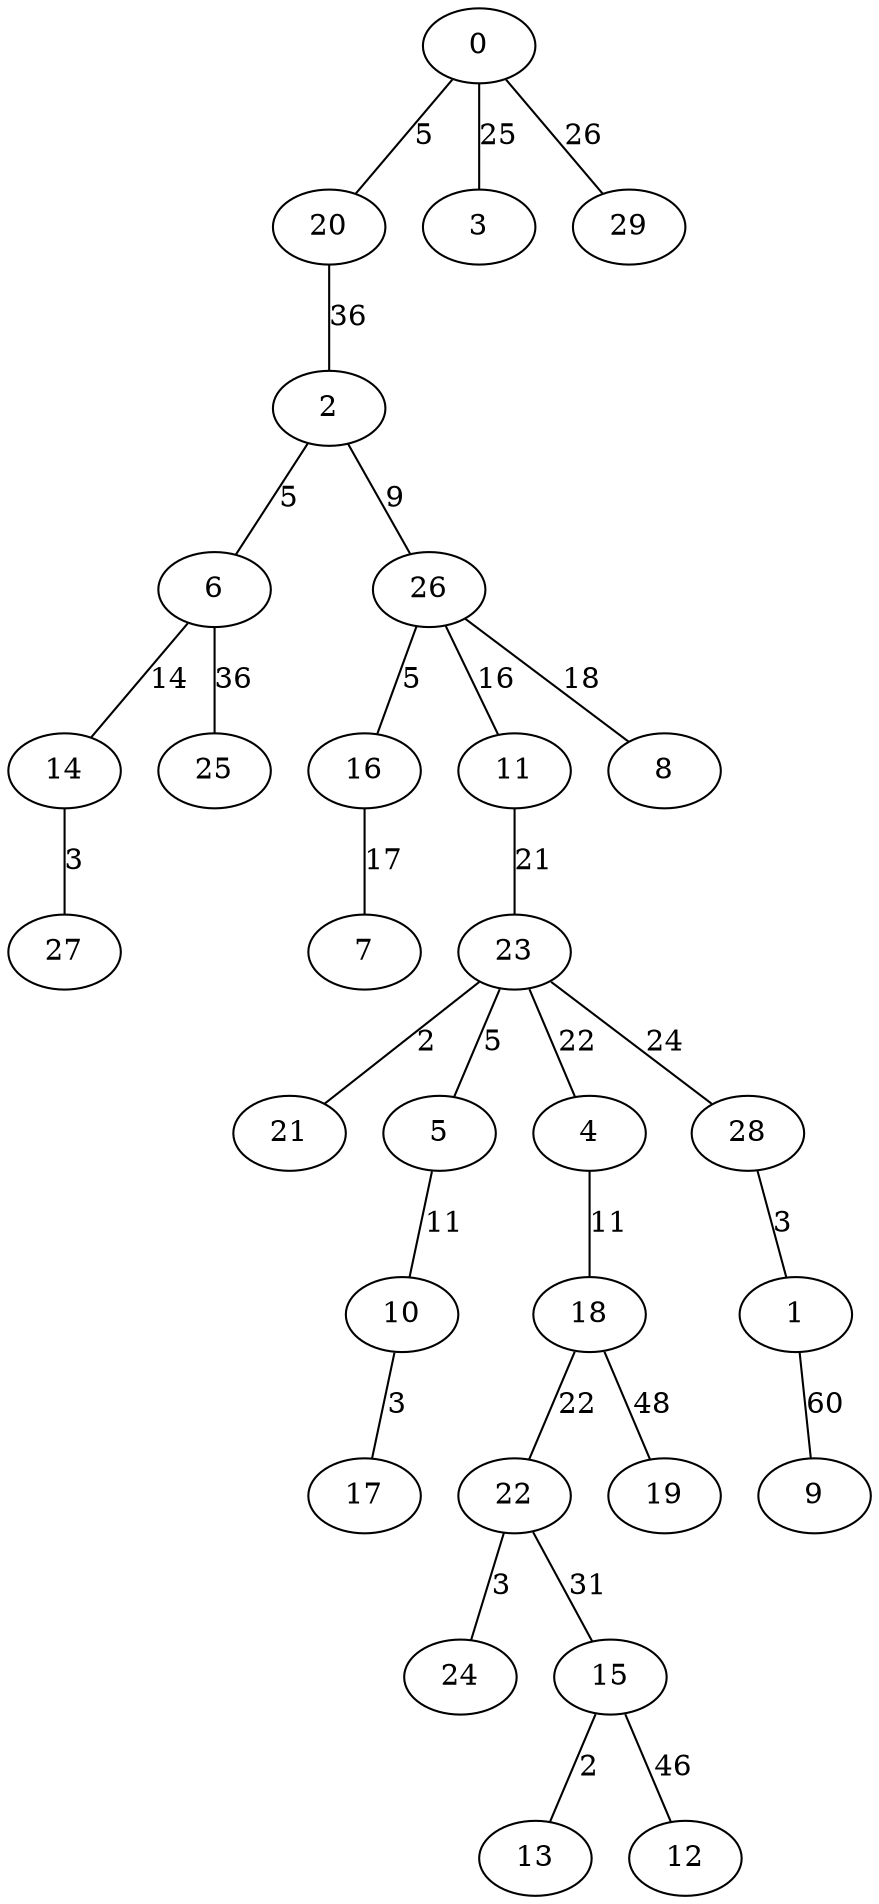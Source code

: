 graph {
  0 -- 20 [label="5"];
  0 -- 3 [label="25"];
  0 -- 29 [label="26"];
  20 -- 2 [label="36"];
  2 -- 6 [label="5"];
  2 -- 26 [label="9"];
  26 -- 16 [label="5"];
  6 -- 14 [label="14"];
  14 -- 27 [label="3"];
  26 -- 11 [label="16"];
  16 -- 7 [label="17"];
  26 -- 8 [label="18"];
  11 -- 23 [label="21"];
  23 -- 21 [label="2"];
  23 -- 5 [label="5"];
  5 -- 10 [label="11"];
  10 -- 17 [label="3"];
  23 -- 4 [label="22"];
  4 -- 18 [label="11"];
  18 -- 22 [label="22"];
  22 -- 24 [label="3"];
  23 -- 28 [label="24"];
  28 -- 1 [label="3"];
  22 -- 15 [label="31"];
  15 -- 13 [label="2"];
  6 -- 25 [label="36"];
  15 -- 12 [label="46"];
  18 -- 19 [label="48"];
  1 -- 9 [label="60"];
}